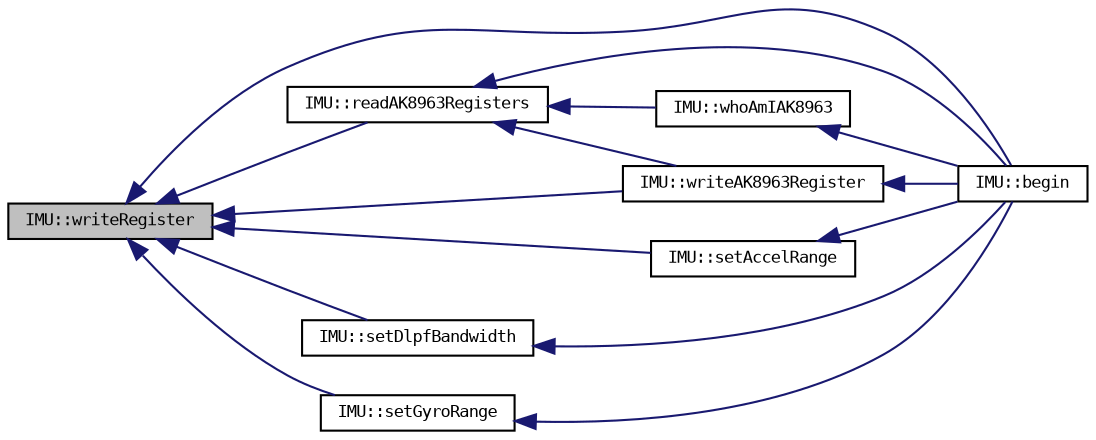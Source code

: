digraph "IMU::writeRegister"
{
  bgcolor="transparent";
  edge [fontname="DejaVuSansMono",fontsize="8",labelfontname="DejaVuSansMono",labelfontsize="8"];
  node [fontname="DejaVuSansMono",fontsize="8",shape=record];
  rankdir="LR";
  Node79 [label="IMU::writeRegister",height=0.2,width=0.4,color="black", fillcolor="grey75", style="filled", fontcolor="black"];
  Node79 -> Node80 [dir="back",color="midnightblue",fontsize="8",style="solid",fontname="DejaVuSansMono"];
  Node80 [label="IMU::begin",height=0.2,width=0.4,color="black",URL="$classIMU.html#ae0d964d2f8ec122be068c41b84bc18a8"];
  Node79 -> Node81 [dir="back",color="midnightblue",fontsize="8",style="solid",fontname="DejaVuSansMono"];
  Node81 [label="IMU::readAK8963Registers",height=0.2,width=0.4,color="black",URL="$classIMU.html#a914f8b4262fba70e6d8fd0e584fa7996"];
  Node81 -> Node80 [dir="back",color="midnightblue",fontsize="8",style="solid",fontname="DejaVuSansMono"];
  Node81 -> Node82 [dir="back",color="midnightblue",fontsize="8",style="solid",fontname="DejaVuSansMono"];
  Node82 [label="IMU::whoAmIAK8963",height=0.2,width=0.4,color="black",URL="$classIMU.html#acd2af48f4eb0a0321080332016e3c1f7"];
  Node82 -> Node80 [dir="back",color="midnightblue",fontsize="8",style="solid",fontname="DejaVuSansMono"];
  Node81 -> Node83 [dir="back",color="midnightblue",fontsize="8",style="solid",fontname="DejaVuSansMono"];
  Node83 [label="IMU::writeAK8963Register",height=0.2,width=0.4,color="black",URL="$classIMU.html#af3b90e0b20d4bd55091be99f7aa67737"];
  Node83 -> Node80 [dir="back",color="midnightblue",fontsize="8",style="solid",fontname="DejaVuSansMono"];
  Node79 -> Node84 [dir="back",color="midnightblue",fontsize="8",style="solid",fontname="DejaVuSansMono"];
  Node84 [label="IMU::setAccelRange",height=0.2,width=0.4,color="black",URL="$classIMU.html#a5567bbe0d211f1e6d386eb69ffd960a7"];
  Node84 -> Node80 [dir="back",color="midnightblue",fontsize="8",style="solid",fontname="DejaVuSansMono"];
  Node79 -> Node85 [dir="back",color="midnightblue",fontsize="8",style="solid",fontname="DejaVuSansMono"];
  Node85 [label="IMU::setDlpfBandwidth",height=0.2,width=0.4,color="black",URL="$classIMU.html#a928fa5e2db05bd402a3fa93bd3584527"];
  Node85 -> Node80 [dir="back",color="midnightblue",fontsize="8",style="solid",fontname="DejaVuSansMono"];
  Node79 -> Node86 [dir="back",color="midnightblue",fontsize="8",style="solid",fontname="DejaVuSansMono"];
  Node86 [label="IMU::setGyroRange",height=0.2,width=0.4,color="black",URL="$classIMU.html#a834f21762003f831e5e632cc7974ba75"];
  Node86 -> Node80 [dir="back",color="midnightblue",fontsize="8",style="solid",fontname="DejaVuSansMono"];
  Node79 -> Node83 [dir="back",color="midnightblue",fontsize="8",style="solid",fontname="DejaVuSansMono"];
}
